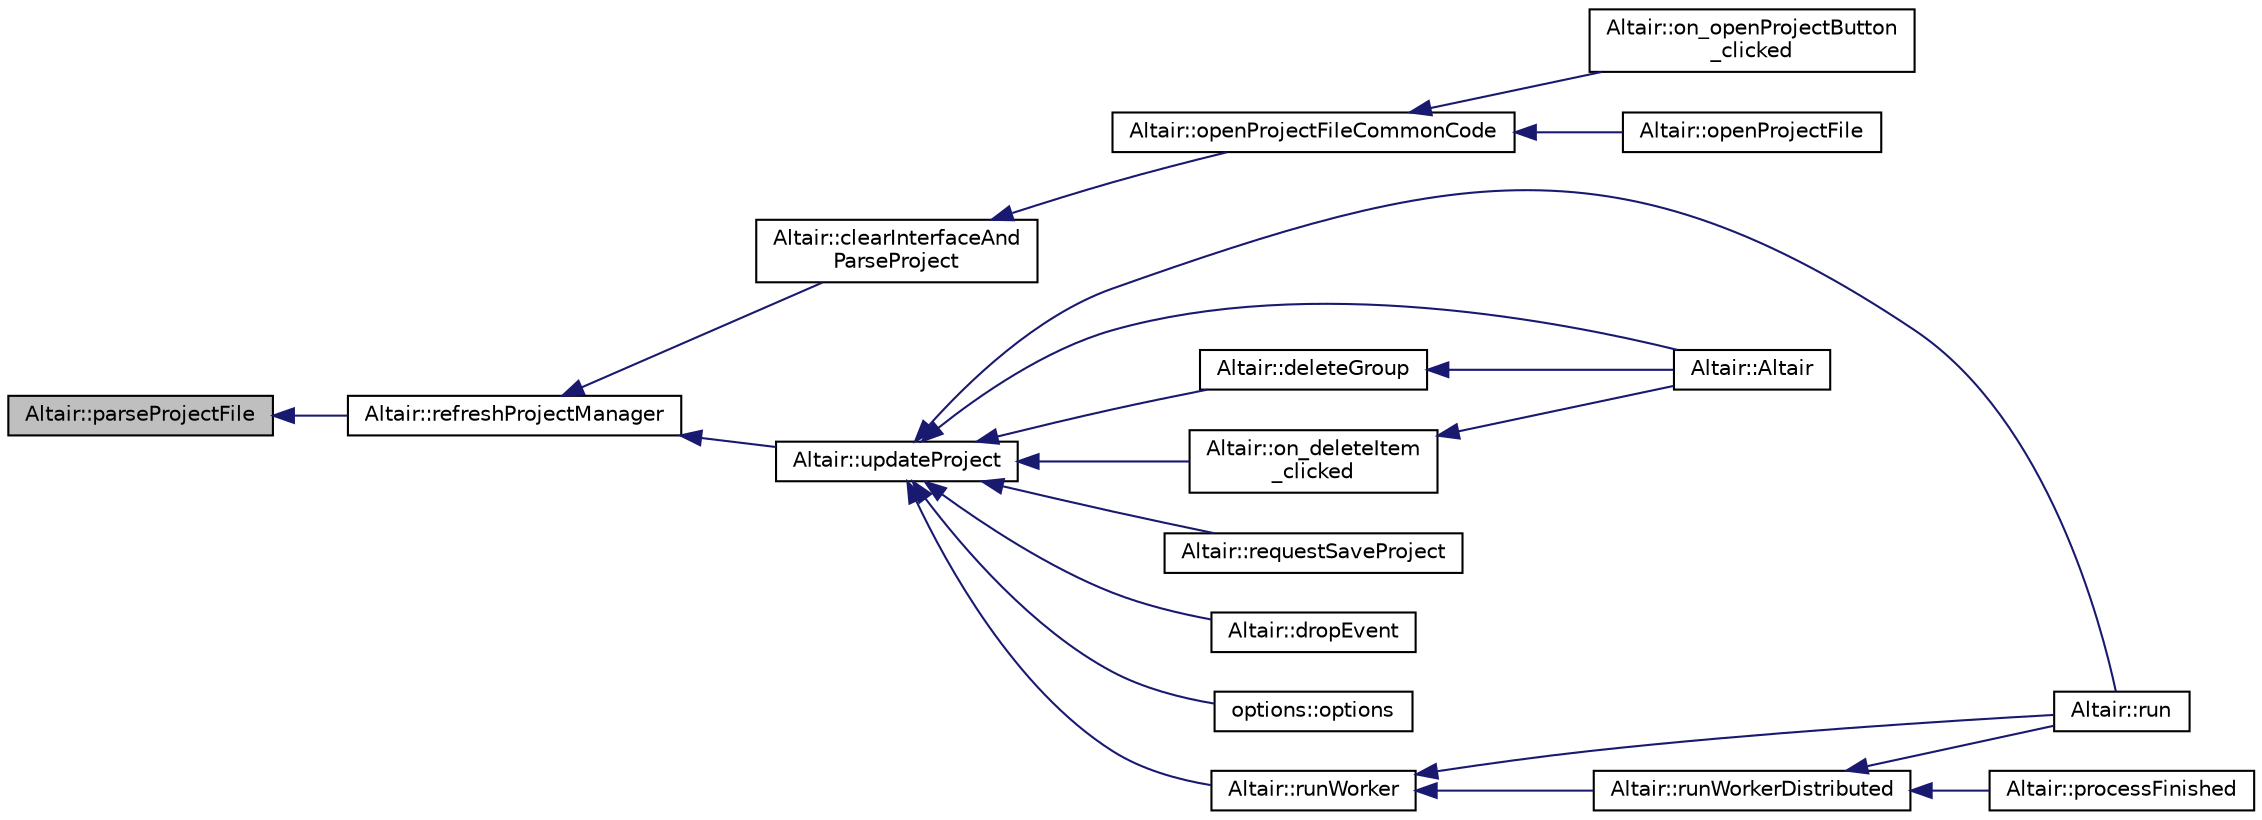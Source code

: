 digraph "Altair::parseProjectFile"
{
 // INTERACTIVE_SVG=YES
  edge [fontname="Helvetica",fontsize="10",labelfontname="Helvetica",labelfontsize="10"];
  node [fontname="Helvetica",fontsize="10",shape=record];
  rankdir="LR";
  Node604 [label="Altair::parseProjectFile",height=0.2,width=0.4,color="black", fillcolor="grey75", style="filled", fontcolor="black"];
  Node604 -> Node605 [dir="back",color="midnightblue",fontsize="10",style="solid",fontname="Helvetica"];
  Node605 [label="Altair::refreshProjectManager",height=0.2,width=0.4,color="black", fillcolor="white", style="filled",URL="$class_altair.html#ac9d7d8e7cebf70212818f1a8ba7d7d78",tooltip="Rafraîchit le gestionnaire de projet à la droite de l&#39;interface. Fonction globale par défaut..."];
  Node605 -> Node606 [dir="back",color="midnightblue",fontsize="10",style="solid",fontname="Helvetica"];
  Node606 [label="Altair::clearInterfaceAnd\lParseProject",height=0.2,width=0.4,color="black", fillcolor="white", style="filled",URL="$class_altair.html#acaa583766e1c062ea311847fcdd35374",tooltip="Efface les onglets, le gestionnaire de projet et lit le projet .alt en cours. "];
  Node606 -> Node607 [dir="back",color="midnightblue",fontsize="10",style="solid",fontname="Helvetica"];
  Node607 [label="Altair::openProjectFileCommonCode",height=0.2,width=0.4,color="black", fillcolor="white", style="filled",URL="$class_altair.html#aa341707131924eff160bcab41422d1ec",tooltip="Code commun à différentes fonctions lancées pour l&#39;analyse des projets. "];
  Node607 -> Node608 [dir="back",color="midnightblue",fontsize="10",style="solid",fontname="Helvetica"];
  Node608 [label="Altair::on_openProjectButton\l_clicked",height=0.2,width=0.4,color="black", fillcolor="white", style="filled",URL="$class_altair.html#ab98d384297c6b94ff65a683eb5f99633",tooltip="Ouvre le projet, le décode en appelant parseProjectFile et actualise l&#39;interface  en conséquence..."];
  Node607 -> Node609 [dir="back",color="midnightblue",fontsize="10",style="solid",fontname="Helvetica"];
  Node609 [label="Altair::openProjectFile",height=0.2,width=0.4,color="black", fillcolor="white", style="filled",URL="$class_altair.html#a84cf34107cd413ab33800b583bdef59e",tooltip="Ouvre le projet .alt et décode le projet pour actualiser l&#39;interface. "];
  Node605 -> Node610 [dir="back",color="midnightblue",fontsize="10",style="solid",fontname="Helvetica"];
  Node610 [label="Altair::updateProject",height=0.2,width=0.4,color="black", fillcolor="white", style="filled",URL="$class_altair.html#a2eb0a89c3223b2df1c01d2b3b7d1c0eb",tooltip="Rafraichir le projet .alt après avoir actualisé l&#39;interface. "];
  Node610 -> Node611 [dir="back",color="midnightblue",fontsize="10",style="solid",fontname="Helvetica"];
  Node611 [label="Altair::Altair",height=0.2,width=0.4,color="black", fillcolor="white", style="filled",URL="$class_altair.html#ae0975ced0a36e0ed889ae06043a4df66",tooltip="Constructeur. "];
  Node610 -> Node612 [dir="back",color="midnightblue",fontsize="10",style="solid",fontname="Helvetica"];
  Node612 [label="Altair::deleteGroup",height=0.2,width=0.4,color="black", fillcolor="white", style="filled",URL="$class_altair.html#ab913abfdd0c6fbbceb9a051a4443d5fa",tooltip="Supprimer un onglet central. "];
  Node612 -> Node611 [dir="back",color="midnightblue",fontsize="10",style="solid",fontname="Helvetica"];
  Node610 -> Node613 [dir="back",color="midnightblue",fontsize="10",style="solid",fontname="Helvetica"];
  Node613 [label="Altair::on_deleteItem\l_clicked",height=0.2,width=0.4,color="black", fillcolor="white", style="filled",URL="$class_altair.html#a299584936cc20c9a1451977264eba1f5",tooltip="Ecrase un item d&#39;un onglet donné "];
  Node613 -> Node611 [dir="back",color="midnightblue",fontsize="10",style="solid",fontname="Helvetica"];
  Node610 -> Node614 [dir="back",color="midnightblue",fontsize="10",style="solid",fontname="Helvetica"];
  Node614 [label="Altair::requestSaveProject",height=0.2,width=0.4,color="black", fillcolor="white", style="filled",URL="$class_altair.html#aab5da600c227ac7eb604fa24a9308d26",tooltip="Enregistre le projet .alt en actualisant projectName et l&#39;état de l&#39;interface  . "];
  Node610 -> Node615 [dir="back",color="midnightblue",fontsize="10",style="solid",fontname="Helvetica"];
  Node615 [label="Altair::dropEvent",height=0.2,width=0.4,color="black", fillcolor="white", style="filled",URL="$class_altair.html#a1afa285a65e0bdff4c761ad05ec9f8df",tooltip="Fonction réimplémentée : fin du déplacement de la souris. "];
  Node610 -> Node616 [dir="back",color="midnightblue",fontsize="10",style="solid",fontname="Helvetica"];
  Node616 [label="options::options",height=0.2,width=0.4,color="black", fillcolor="white", style="filled",URL="$classoptions.html#a52a9fb1d5bdb6ed104e700390b8c0208",tooltip="Constructeur de l&#39;onglet correspondant à un pointeur parent vers une instance de la classe Altair..."];
  Node610 -> Node617 [dir="back",color="midnightblue",fontsize="10",style="solid",fontname="Helvetica"];
  Node617 [label="Altair::runWorker",height=0.2,width=0.4,color="black", fillcolor="white", style="filled",URL="$class_altair.html#a08b5e402c9a694af09110afe33219080",tooltip="Construction de la ligne de commande pour des bases de paye dans un répertoire donné ..."];
  Node617 -> Node618 [dir="back",color="midnightblue",fontsize="10",style="solid",fontname="Helvetica"];
  Node618 [label="Altair::runWorkerDistributed",height=0.2,width=0.4,color="black", fillcolor="white", style="filled",URL="$class_altair.html#ae04f2a5771d47bbe2e0cc3a11b72d6bf",tooltip="Parcourt le répertoire en cours du mode distributif, un à chaque appel Exporte l&#39;identification dans ..."];
  Node618 -> Node619 [dir="back",color="midnightblue",fontsize="10",style="solid",fontname="Helvetica"];
  Node619 [label="Altair::run",height=0.2,width=0.4,color="black", fillcolor="white", style="filled",URL="$class_altair.html#a7d10f8ecf4097577885172afb6c2e9c6",tooltip="Lance l&#39;exécution de l&#39;application en ligne de commande lhx. "];
  Node618 -> Node620 [dir="back",color="midnightblue",fontsize="10",style="solid",fontname="Helvetica"];
  Node620 [label="Altair::processFinished",height=0.2,width=0.4,color="black", fillcolor="white", style="filled",URL="$class_altair.html#a16b8035c4383a789cd00b687fb105fe9",tooltip="Traitement de la fin de l&#39;exécution de lhx. "];
  Node617 -> Node619 [dir="back",color="midnightblue",fontsize="10",style="solid",fontname="Helvetica"];
  Node610 -> Node619 [dir="back",color="midnightblue",fontsize="10",style="solid",fontname="Helvetica"];
}
